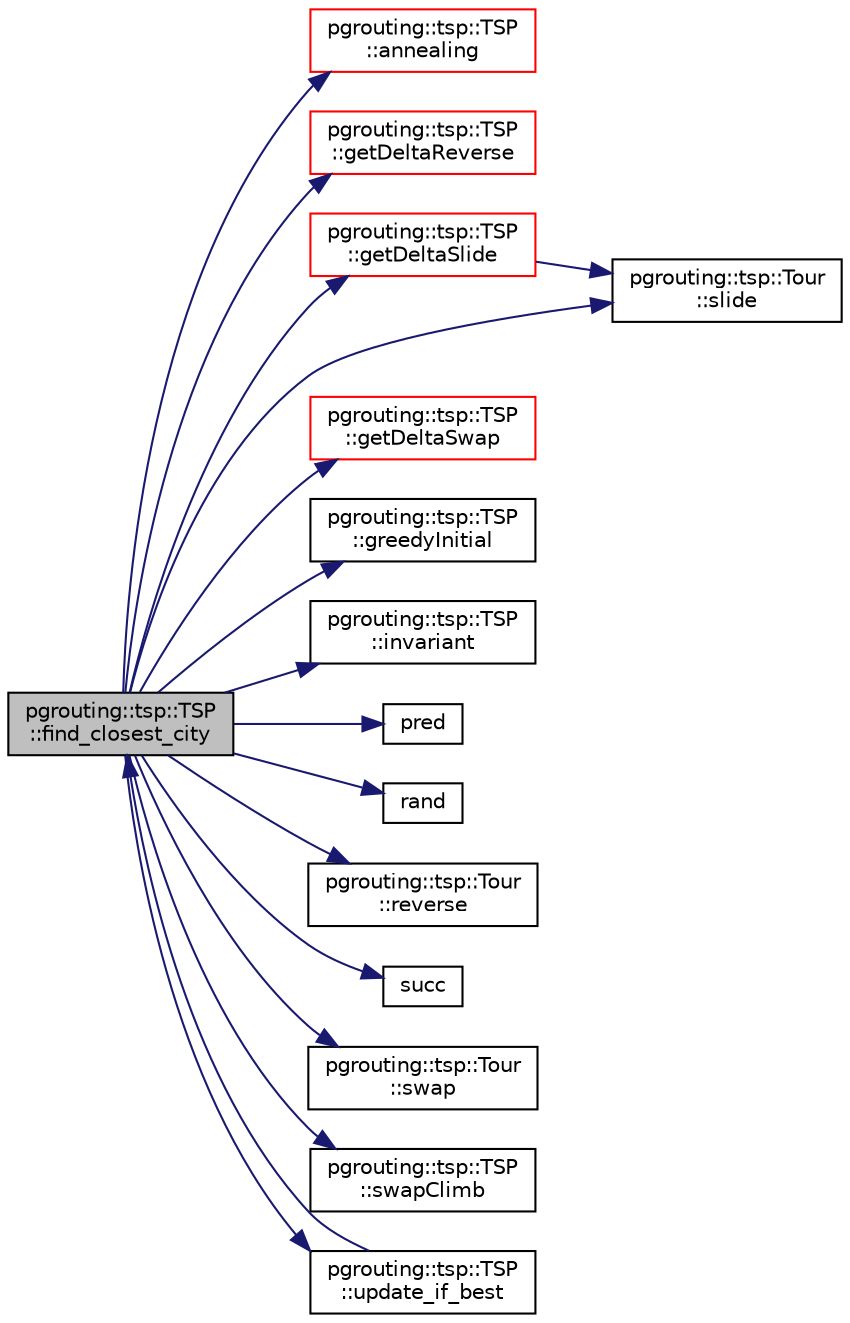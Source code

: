 digraph "pgrouting::tsp::TSP::find_closest_city"
{
  edge [fontname="Helvetica",fontsize="10",labelfontname="Helvetica",labelfontsize="10"];
  node [fontname="Helvetica",fontsize="10",shape=record];
  rankdir="LR";
  Node15 [label="pgrouting::tsp::TSP\l::find_closest_city",height=0.2,width=0.4,color="black", fillcolor="grey75", style="filled", fontcolor="black"];
  Node15 -> Node16 [color="midnightblue",fontsize="10",style="solid",fontname="Helvetica"];
  Node16 [label="pgrouting::tsp::TSP\l::annealing",height=0.2,width=0.4,color="red", fillcolor="white", style="filled",URL="$classpgrouting_1_1tsp_1_1TSP.html#a5231755a0284953740e1d3d9b4b0d23a"];
  Node15 -> Node19 [color="midnightblue",fontsize="10",style="solid",fontname="Helvetica"];
  Node19 [label="pgrouting::tsp::TSP\l::getDeltaReverse",height=0.2,width=0.4,color="red", fillcolor="white", style="filled",URL="$classpgrouting_1_1tsp_1_1TSP.html#ad3933f12f1fecd5b263ef95f9353d632"];
  Node15 -> Node20 [color="midnightblue",fontsize="10",style="solid",fontname="Helvetica"];
  Node20 [label="pgrouting::tsp::TSP\l::getDeltaSlide",height=0.2,width=0.4,color="red", fillcolor="white", style="filled",URL="$classpgrouting_1_1tsp_1_1TSP.html#afddb5fa01d43c8aa277add2af2953a82"];
  Node20 -> Node21 [color="midnightblue",fontsize="10",style="solid",fontname="Helvetica"];
  Node21 [label="pgrouting::tsp::Tour\l::slide",height=0.2,width=0.4,color="black", fillcolor="white", style="filled",URL="$classpgrouting_1_1tsp_1_1Tour.html#aaf1659d27321ff20155ecc7564659706"];
  Node15 -> Node22 [color="midnightblue",fontsize="10",style="solid",fontname="Helvetica"];
  Node22 [label="pgrouting::tsp::TSP\l::getDeltaSwap",height=0.2,width=0.4,color="red", fillcolor="white", style="filled",URL="$classpgrouting_1_1tsp_1_1TSP.html#a0eb8715a4615b11b2cd2b3d854421fa4"];
  Node15 -> Node24 [color="midnightblue",fontsize="10",style="solid",fontname="Helvetica"];
  Node24 [label="pgrouting::tsp::TSP\l::greedyInitial",height=0.2,width=0.4,color="black", fillcolor="white", style="filled",URL="$classpgrouting_1_1tsp_1_1TSP.html#ae1f22193e9338b09afc90700d5a1a27e"];
  Node15 -> Node25 [color="midnightblue",fontsize="10",style="solid",fontname="Helvetica"];
  Node25 [label="pgrouting::tsp::TSP\l::invariant",height=0.2,width=0.4,color="black", fillcolor="white", style="filled",URL="$classpgrouting_1_1tsp_1_1TSP.html#a9f0e49a6a9b57d8e5456c1fc5d512382"];
  Node15 -> Node26 [color="midnightblue",fontsize="10",style="solid",fontname="Helvetica"];
  Node26 [label="pred",height=0.2,width=0.4,color="black", fillcolor="white", style="filled",URL="$pgr__tsp_8hpp.html#ae0eace0f5ad927638e3f80c3efb3411e"];
  Node15 -> Node27 [color="midnightblue",fontsize="10",style="solid",fontname="Helvetica"];
  Node27 [label="rand",height=0.2,width=0.4,color="black", fillcolor="white", style="filled",URL="$pgr__tsp_8hpp.html#a851f0faa2543b196d155da9180531805"];
  Node15 -> Node28 [color="midnightblue",fontsize="10",style="solid",fontname="Helvetica"];
  Node28 [label="pgrouting::tsp::Tour\l::reverse",height=0.2,width=0.4,color="black", fillcolor="white", style="filled",URL="$classpgrouting_1_1tsp_1_1Tour.html#abbdd3586a26f8af6d5770deabd242617"];
  Node15 -> Node21 [color="midnightblue",fontsize="10",style="solid",fontname="Helvetica"];
  Node15 -> Node29 [color="midnightblue",fontsize="10",style="solid",fontname="Helvetica"];
  Node29 [label="succ",height=0.2,width=0.4,color="black", fillcolor="white", style="filled",URL="$pgr__tsp_8hpp.html#a22c9c33db631799428477fa1ccfd6258"];
  Node15 -> Node30 [color="midnightblue",fontsize="10",style="solid",fontname="Helvetica"];
  Node30 [label="pgrouting::tsp::Tour\l::swap",height=0.2,width=0.4,color="black", fillcolor="white", style="filled",URL="$classpgrouting_1_1tsp_1_1Tour.html#a91460e508947cfa9013979f33d507358"];
  Node15 -> Node31 [color="midnightblue",fontsize="10",style="solid",fontname="Helvetica"];
  Node31 [label="pgrouting::tsp::TSP\l::swapClimb",height=0.2,width=0.4,color="black", fillcolor="white", style="filled",URL="$classpgrouting_1_1tsp_1_1TSP.html#a723f062d18e56971cd8a3dd99aba095a"];
  Node15 -> Node32 [color="midnightblue",fontsize="10",style="solid",fontname="Helvetica"];
  Node32 [label="pgrouting::tsp::TSP\l::update_if_best",height=0.2,width=0.4,color="black", fillcolor="white", style="filled",URL="$classpgrouting_1_1tsp_1_1TSP.html#a52439fc1de9570575952121a531d7efa"];
  Node32 -> Node15 [color="midnightblue",fontsize="10",style="solid",fontname="Helvetica"];
}
